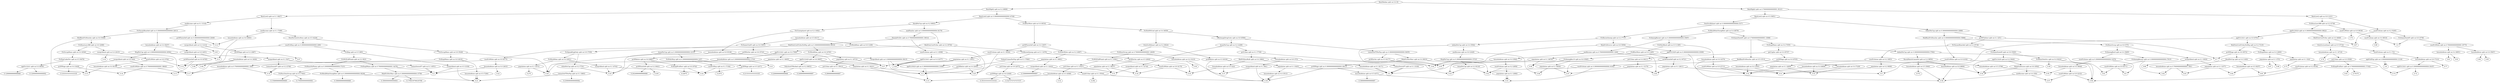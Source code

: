 digraph tree{
"RentMedian split on 0.4 (0)" -> "RentHighQ split on 0.2 (6806)";
"RentMedian split on 0.4 (0)" -> "RentHighQ split on 0.7000000000000001 (8121)";
"RentHighQ split on 0.2 (6806)" -> "RentLowQ split on 0.1 (4827)";
"RentHighQ split on 0.2 (6806)" -> "RentLowQ split on 0.30000000000000004 (4746)";
"RentLowQ split on 0.1 (4827)" -> "medIncome split on 0.1 (3144)";
"RentLowQ split on 0.1 (4827)" -> "medIncome split on 0.1 (7389)";
"medIncome split on 0.1 (3144)" -> "pctWFarmSelf split on 0.30000000000000004 (2649)";
"medIncome split on 0.1 (3144)" -> "PctVacantBoarded split on 0.30000000000000004 (2813)";
"pctWFarmSelf split on 0.30000000000000004 (2649)" -> "0.12";
"pctWFarmSelf split on 0.30000000000000004 (2649)" -> "racepctblack split on 0.2 (1214)";
"racepctblack split on 0.2 (1214)" -> "pctWWage split on 0.2 (2967)";
"racepctblack split on 0.2 (1214)" -> "0.05";
"pctWWage split on 0.2 (2967)" -> "0.07";
"pctWWage split on 0.2 (2967)" -> "householdsize split on 0.4 (3836)";
"householdsize split on 0.4 (3836)" -> "0.08";
"householdsize split on 0.4 (3836)" -> "0.09";
"PctVacantBoarded split on 0.30000000000000004 (2813)" -> "MedRentPctHousInc split on 0.6 (5046)";
"PctVacantBoarded split on 0.30000000000000004 (2813)" -> "householdsize split on 0.4 (9207)";
"MedRentPctHousInc split on 0.6 (5046)" -> "PctHousLess3BR split on 0.6 (2089)";
"MedRentPctHousInc split on 0.6 (5046)" -> "0.15";
"PctHousLess3BR split on 0.6 (2089)" -> "PctOccupManu split on 0.4 (4540)";
"PctHousLess3BR split on 0.6 (2089)" -> "racepctblack split on 0.4 (2015)";
"PctOccupManu split on 0.4 (4540)" -> "racePctWhite split on 0.8 (3792)";
"PctOccupManu split on 0.4 (4540)" -> "PctPopUnderPov split on 0.5 (9476)";
"racePctWhite split on 0.8 (3792)" -> "householdsize split on 0.4 (8150)";
"racePctWhite split on 0.8 (3792)" -> "0.14";
"householdsize split on 0.4 (8150)" -> "0.13";
"householdsize split on 0.4 (8150)" -> "0.15";
"PctPopUnderPov split on 0.5 (9476)" -> "agePct12t21 split on 0.4 (6050)";
"PctPopUnderPov split on 0.5 (9476)" -> "pctWWage split on 0.4 (3429)";
"agePct12t21 split on 0.4 (6050)" -> "0.12000000000000002";
"agePct12t21 split on 0.4 (6050)" -> "0.12666666666666668";
"pctWWage split on 0.4 (3429)" -> "0.10333333333333335";
"pctWWage split on 0.4 (3429)" -> "0.16";
"racepctblack split on 0.4 (2015)" -> "0.18";
"racepctblack split on 0.4 (2015)" -> "0.17";
"householdsize split on 0.4 (9207)" -> "racepctblack split on 0.6 (4451)";
"householdsize split on 0.4 (9207)" -> "HispPerCap split on 0.30000000000000004 (6592)";
"racepctblack split on 0.6 (4451)" -> "pctWFarmSelf split on 0.9 (6785)";
"racepctblack split on 0.6 (4451)" -> "0.11";
"pctWFarmSelf split on 0.9 (6785)" -> "0.13";
"pctWFarmSelf split on 0.9 (6785)" -> "0.14";
"HispPerCap split on 0.30000000000000004 (6592)" -> "racepctblack split on 0.9 (444)";
"HispPerCap split on 0.30000000000000004 (6592)" -> "racepctblack split on 0.1 (547)";
"racepctblack split on 0.9 (444)" -> "racePctWhite split on 0.7000000000000001 (8640)";
"racepctblack split on 0.9 (444)" -> "0.15";
"racePctWhite split on 0.7000000000000001 (8640)" -> "0.16";
"racePctWhite split on 0.7000000000000001 (8640)" -> "0.17";
"racepctblack split on 0.1 (547)" -> "LemasSwornFT split on 0.1 (4551)";
"racepctblack split on 0.1 (547)" -> "LemasSwornFT split on 0.2 (2706)";
"LemasSwornFT split on 0.1 (4551)" -> "0.2";
"LemasSwornFT split on 0.1 (4551)" -> "0.2";
"LemasSwornFT split on 0.2 (2706)" -> "0.19";
"LemasSwornFT split on 0.2 (2706)" -> "0.19";
"medIncome split on 0.1 (7389)" -> "householdsize split on 0.6 (8083)";
"medIncome split on 0.1 (7389)" -> "PersPerOwnOccHous split on 0.5 (4229)";
"householdsize split on 0.6 (8083)" -> "0.11";
"householdsize split on 0.6 (8083)" -> "0.12";
"PersPerOwnOccHous split on 0.5 (4229)" -> "racePctHisp split on 0.30000000000000004 (290)";
"PersPerOwnOccHous split on 0.5 (4229)" -> "PctOccupManu split on 0.8 (5028)";
"racePctHisp split on 0.30000000000000004 (290)" -> "PctIlleg split on 0.5 (985)";
"racePctHisp split on 0.30000000000000004 (290)" -> "0.14";
"PctIlleg split on 0.5 (985)" -> "PctWOFullPlumb split on 0.2 (823)";
"PctIlleg split on 0.5 (985)" -> "racepctblack split on 0.5 (3336)";
"PctWOFullPlumb split on 0.2 (823)" -> "PctEmplManu split on 0.7000000000000001 (4278)";
"PctWOFullPlumb split on 0.2 (823)" -> "PctHousNoPhone split on 0.30000000000000004 (7231)";
"PctEmplManu split on 0.7000000000000001 (4278)" -> "MalePctNevMarr split on 0.30000000000000004 (3756)";
"PctEmplManu split on 0.7000000000000001 (4278)" -> "0.2";
"MalePctNevMarr split on 0.30000000000000004 (3756)" -> "0.19000000000000003";
"MalePctNevMarr split on 0.30000000000000004 (3756)" -> "0.1769230769230769";
"PctHousNoPhone split on 0.30000000000000004 (7231)" -> "PctWorkMomYoungKids split on 0.30000000000000004 (8228)";
"PctHousNoPhone split on 0.30000000000000004 (7231)" -> "PctPersOwnOccup split on 0.5 (7463)";
"PctWorkMomYoungKids split on 0.30000000000000004 (8228)" -> "0.21";
"PctWorkMomYoungKids split on 0.30000000000000004 (8228)" -> "0.18666666666666668";
"PctPersOwnOccup split on 0.5 (7463)" -> "0.15466666666666665";
"PctPersOwnOccup split on 0.5 (7463)" -> "0.17000000000000004";
"racepctblack split on 0.5 (3336)" -> "0.21";
"racepctblack split on 0.5 (3336)" -> "0.2";
"PctOccupManu split on 0.8 (5028)" -> "PctEmplManu split on 0.6 (4019)";
"PctOccupManu split on 0.8 (5028)" -> "0.26";
"PctEmplManu split on 0.6 (4019)" -> "householdsize split on 0.7000000000000001 (383)";
"PctEmplManu split on 0.6 (4019)" -> "householdsize split on 0.5 (7284)";
"householdsize split on 0.7000000000000001 (383)" -> "0.17";
"householdsize split on 0.7000000000000001 (383)" -> "0.19";
"householdsize split on 0.5 (7284)" -> "0.21";
"householdsize split on 0.5 (7284)" -> "0.21";
"RentLowQ split on 0.30000000000000004 (4746)" -> "blackPerCap split on 0.2 (6903)";
"RentLowQ split on 0.30000000000000004 (4746)" -> "PctBSorMore split on 0.4 (6534)";
"blackPerCap split on 0.2 (6903)" -> "PctUnemployed split on 0.2 (1602)";
"blackPerCap split on 0.2 (6903)" -> "medFamInc split on 0.30000000000000004 (6176)";
"PctUnemployed split on 0.2 (1602)" -> "householdsize split on 0.6 (9146)";
"PctUnemployed split on 0.2 (1602)" -> "householdsize split on 0.5 (6317)";
"householdsize split on 0.6 (9146)" -> "racepctblack split on 0.30000000000000004 (9415)";
"householdsize split on 0.6 (9146)" -> "0.25";
"racepctblack split on 0.30000000000000004 (9415)" -> "0.28";
"racepctblack split on 0.30000000000000004 (9415)" -> "0.3";
"householdsize split on 0.5 (6317)" -> "PctSameCity85 split on 0.6 (5851)";
"householdsize split on 0.5 (6317)" -> "PctWorkMom split on 0.6 (1208)";
"PctSameCity85 split on 0.6 (5851)" -> "pctWInvInc split on 0.6 (5743)";
"PctSameCity85 split on 0.6 (5851)" -> "PctSpeakEnglOnly split on 0.9 (7559)";
"pctWInvInc split on 0.6 (5743)" -> "pctWRetire split on 0.6 (6687)";
"pctWInvInc split on 0.6 (5743)" -> "0.27";
"pctWRetire split on 0.6 (6687)" -> "pctWFarmSelf split on 0.2 (9441)";
"pctWRetire split on 0.6 (6687)" -> "PctEmplProfServ split on 0.6 (4702)";
"pctWFarmSelf split on 0.2 (9441)" -> "0.245";
"pctWFarmSelf split on 0.2 (9441)" -> "0.20249999999999999";
"PctEmplProfServ split on 0.6 (4702)" -> "0.22875";
"PctEmplProfServ split on 0.6 (4702)" -> "0.24";
"PctSpeakEnglOnly split on 0.9 (7559)" -> "PctWorkMom split on 0.4 (2931)";
"PctSpeakEnglOnly split on 0.9 (7559)" -> "whitePerCap split on 0.2 (7791)";
"PctWorkMom split on 0.4 (2931)" -> "racepctblack split on 0.1 (4742)";
"PctWorkMom split on 0.4 (2931)" -> "population split on 0.1 (1973)";
"racepctblack split on 0.1 (4742)" -> "0.25";
"racepctblack split on 0.1 (4742)" -> "0.24";
"population split on 0.1 (1973)" -> "0.26";
"population split on 0.1 (1973)" -> "0.275";
"whitePerCap split on 0.2 (7791)" -> "0.25";
"whitePerCap split on 0.2 (7791)" -> "LemasSwFTPerPop split on 0.1 (3893)";
"LemasSwFTPerPop split on 0.1 (3893)" -> "0.23090909090909092";
"LemasSwFTPerPop split on 0.1 (3893)" -> "0.21";
"PctWorkMom split on 0.6 (1208)" -> "AsianPerCap split on 0.30000000000000004 (2103)";
"PctWorkMom split on 0.6 (1208)" -> "0.29";
"AsianPerCap split on 0.30000000000000004 (2103)" -> "PctPolicHisp split on 0.30000000000000004 (167)";
"AsianPerCap split on 0.30000000000000004 (2103)" -> "0.26";
"PctPolicHisp split on 0.30000000000000004 (167)" -> "racePctHisp split on 0.1 (7194)";
"PctPolicHisp split on 0.30000000000000004 (167)" -> "pctWWage split on 0.5 (2471)";
"racePctHisp split on 0.1 (7194)" -> "0.2575";
"racePctHisp split on 0.1 (7194)" -> "0.24";
"pctWWage split on 0.5 (2471)" -> "0.24";
"pctWWage split on 0.5 (2471)" -> "0.21333333333333335";
"medFamInc split on 0.30000000000000004 (6176)" -> "FemalePctDiv split on 0.7000000000000001 (6914)";
"medFamInc split on 0.30000000000000004 (6176)" -> "MedOwnCostPctInc split on 0.2 (8794)";
"FemalePctDiv split on 0.7000000000000001 (6914)" -> "MedOwnCostPctIncNoMtg split on 0.30000000000000004 (6010)";
"FemalePctDiv split on 0.7000000000000001 (6914)" -> "racePctAsian split on 0.1 (4588)";
"MedOwnCostPctIncNoMtg split on 0.30000000000000004 (6010)" -> "racePctWhite split on 0.9 (8175)";
"MedOwnCostPctIncNoMtg split on 0.30000000000000004 (6010)" -> "PctWorkMom split on 0.6 (4783)";
"racePctWhite split on 0.9 (8175)" -> "householdsize split on 0.4 (2633)";
"racePctWhite split on 0.9 (8175)" -> "0.17";
"householdsize split on 0.4 (2633)" -> "0.2";
"householdsize split on 0.4 (2633)" -> "0.22";
"PctWorkMom split on 0.6 (4783)" -> "agePct12t29 split on 0.6 (9097)";
"PctWorkMom split on 0.6 (4783)" -> "population split on 0.1 (8733)";
"agePct12t29 split on 0.6 (9097)" -> "PolicAveOTWorked split on 0.2 (8653)";
"agePct12t29 split on 0.6 (9097)" -> "population split on 0.1 (9221)";
"PolicAveOTWorked split on 0.2 (8653)" -> "0.24999999999999997";
"PolicAveOTWorked split on 0.2 (8653)" -> "0.22666666666666668";
"population split on 0.1 (9221)" -> "0.31";
"population split on 0.1 (9221)" -> "0.29";
"population split on 0.1 (8733)" -> "pctUrban split on 0.1 (5812)";
"population split on 0.1 (8733)" -> "0.27";
"pctUrban split on 0.1 (5812)" -> "0.2866666666666667";
"pctUrban split on 0.1 (5812)" -> "0.3";
"racePctAsian split on 0.1 (4588)" -> "agePct12t21 split on 0.4 (4377)";
"racePctAsian split on 0.1 (4588)" -> "agePct16t24 split on 0.30000000000000004 (1049)";
"agePct12t21 split on 0.4 (4377)" -> "0.27";
"agePct12t21 split on 0.4 (4377)" -> "0.28";
"agePct16t24 split on 0.30000000000000004 (1049)" -> "0.31";
"agePct16t24 split on 0.30000000000000004 (1049)" -> "0.3";
"MedOwnCostPctInc split on 0.2 (8794)" -> "agePct12t21 split on 0.4 (7960)";
"MedOwnCostPctInc split on 0.2 (8794)" -> "PctRecentImmig split on 0.1 (1679)";
"agePct12t21 split on 0.4 (7960)" -> "householdsize split on 0.30000000000000004 (1703)";
"agePct12t21 split on 0.4 (7960)" -> "population split on 0.1 (4945)";
"householdsize split on 0.30000000000000004 (1703)" -> "0.23";
"householdsize split on 0.30000000000000004 (1703)" -> "0.25";
"population split on 0.1 (4945)" -> "0.27";
"population split on 0.1 (4945)" -> "0.26";
"PctRecentImmig split on 0.1 (1679)" -> "ViolentCrimesPerPop split on 0.1 (7064)";
"PctRecentImmig split on 0.1 (1679)" -> "pctWInvInc split on 0.5 (2844)";
"ViolentCrimesPerPop split on 0.1 (7064)" -> "pctUrban split on 0.9 (2073)";
"ViolentCrimesPerPop split on 0.1 (7064)" -> "pctWRetire split on 0.4 (2045)";
"pctUrban split on 0.9 (2073)" -> "pctWWage split on 0.6 (2446)";
"pctUrban split on 0.9 (2073)" -> "numbUrban split on 0.1 (5544)";
"pctWWage split on 0.6 (2446)" -> "0.35333333333333333";
"pctWWage split on 0.6 (2446)" -> "0.3227272727272727";
"numbUrban split on 0.1 (5544)" -> "0.292";
"numbUrban split on 0.1 (5544)" -> "0.38";
"pctWRetire split on 0.4 (2045)" -> "0.3";
"pctWRetire split on 0.4 (2045)" -> "0.29";
"pctWInvInc split on 0.5 (2844)" -> "population split on 0.1 (9037)";
"pctWInvInc split on 0.5 (2844)" -> "0.35";
"population split on 0.1 (9037)" -> "0.34";
"population split on 0.1 (9037)" -> "0.33";
"PctBSorMore split on 0.4 (6534)" -> "PctNotHSGrad split on 0.4 (4939)";
"PctBSorMore split on 0.4 (6534)" -> "pctWFarmSelf split on 0.4 (1607)";
"PctNotHSGrad split on 0.4 (4939)" -> "OwnOccHiQuart split on 0.2 (8024)";
"PctNotHSGrad split on 0.4 (4939)" -> "OfficAssgnDrugUnits split on 0.8 (6590)";
"OwnOccHiQuart split on 0.2 (8024)" -> "PctHousOccup split on 0.7000000000000001 (2629)";
"OwnOccHiQuart split on 0.2 (8024)" -> "pctWRetire split on 0.5 (8104)";
"PctHousOccup split on 0.7000000000000001 (2629)" -> "householdsize split on 0.4 (3210)";
"PctHousOccup split on 0.7000000000000001 (2629)" -> "PctWOFullPlumb split on 0.1 (5581)";
"householdsize split on 0.4 (3210)" -> "0.36";
"householdsize split on 0.4 (3210)" -> "0.38";
"PctWOFullPlumb split on 0.1 (5581)" -> "racePctWhite split on 0.8 (4170)";
"PctWOFullPlumb split on 0.1 (5581)" -> "pctUrban split on 0.1 (4327)";
"racePctWhite split on 0.8 (4170)" -> "0.35";
"racePctWhite split on 0.8 (4170)" -> "0.34";
"pctUrban split on 0.1 (4327)" -> "0.33";
"pctUrban split on 0.1 (4327)" -> "householdsize split on 0.5 (4589)";
"householdsize split on 0.5 (4589)" -> "0.31";
"householdsize split on 0.5 (4589)" -> "0.32";
"pctWRetire split on 0.5 (8104)" -> "0.37";
"pctWRetire split on 0.5 (8104)" -> "population split on 0.1 (1825)";
"population split on 0.1 (1825)" -> "householdsize split on 0.4 (3513)";
"population split on 0.1 (1825)" -> "0.4";
"householdsize split on 0.4 (3513)" -> "0.38";
"householdsize split on 0.4 (3513)" -> "0.38";
"OfficAssgnDrugUnits split on 0.8 (6590)" -> "LemasSwFTPerPop split on 0.30000000000000004 (8455)";
"OfficAssgnDrugUnits split on 0.8 (6590)" -> "AsianPerCap split on 0.2 (2289)";
"LemasSwFTPerPop split on 0.30000000000000004 (8455)" -> "MalePctNevMarr split on 0.4 (9033)";
"LemasSwFTPerPop split on 0.30000000000000004 (8455)" -> "pctWInvInc split on 0.5 (6177)";
"MalePctNevMarr split on 0.4 (9033)" -> "pctWWage split on 0.30000000000000004 (4913)";
"MalePctNevMarr split on 0.4 (9033)" -> "0.42";
"pctWWage split on 0.30000000000000004 (4913)" -> "0.38";
"pctWWage split on 0.30000000000000004 (4913)" -> "householdsize split on 0.5 (4371)";
"householdsize split on 0.5 (4371)" -> "0.41";
"householdsize split on 0.5 (4371)" -> "0.39999999999999997";
"pctWInvInc split on 0.5 (6177)" -> "0.45";
"pctWInvInc split on 0.5 (6177)" -> "0.43";
"AsianPerCap split on 0.2 (2289)" -> "racepctblack split on 0.1 (2730)";
"AsianPerCap split on 0.2 (2289)" -> "pctUrban split on 0.1 (7709)";
"racepctblack split on 0.1 (2730)" -> "0.33";
"racepctblack split on 0.1 (2730)" -> "0.34";
"pctUrban split on 0.1 (7709)" -> "0.45";
"pctUrban split on 0.1 (7709)" -> "MedYrHousBuilt split on 0.4 (3862)";
"MedYrHousBuilt split on 0.4 (3862)" -> "householdsize split on 0.4 (222)";
"MedYrHousBuilt split on 0.4 (3862)" -> "householdsize split on 0.1 (6171)";
"householdsize split on 0.4 (222)" -> "0.37";
"householdsize split on 0.4 (222)" -> "0.35";
"householdsize split on 0.1 (6171)" -> "0.4";
"householdsize split on 0.1 (6171)" -> "0.4";
"pctWFarmSelf split on 0.4 (1607)" -> "PctPolicWhite split on 0.2 (4997)";
"pctWFarmSelf split on 0.4 (1607)" -> "racePctAsian split on 0.1 (8304)";
"PctPolicWhite split on 0.2 (4997)" -> "householdsize split on 0.6 (372)";
"PctPolicWhite split on 0.2 (4997)" -> "population split on 0.1 (6901)";
"householdsize split on 0.6 (372)" -> "0.44";
"householdsize split on 0.6 (372)" -> "racepctblack split on 0.1 (941)";
"racepctblack split on 0.1 (941)" -> "0.38";
"racepctblack split on 0.1 (941)" -> "0.37";
"population split on 0.1 (6901)" -> "0.3";
"population split on 0.1 (6901)" -> "racepctblack split on 0.1 (2422)";
"racepctblack split on 0.1 (2422)" -> "0.33999999999999997";
"racepctblack split on 0.1 (2422)" -> "0.33";
"racePctAsian split on 0.1 (8304)" -> "0.29";
"racePctAsian split on 0.1 (8304)" -> "population split on 0.1 (3451)";
"population split on 0.1 (3451)" -> "0.28";
"population split on 0.1 (3451)" -> "0.28";
"RentHighQ split on 0.7000000000000001 (8121)" -> "RentLowQ split on 0.5 (5851)";
"RentHighQ split on 0.7000000000000001 (8121)" -> "RentLowQ split on 0.8 (1431)";
"RentLowQ split on 0.5 (5851)" -> "OwnOccHiQuart split on 0.30000000000000004 (517)";
"RentLowQ split on 0.5 (5851)" -> "OtherPerCap split on 0.30000000000000004 (2889)";
"OwnOccHiQuart split on 0.30000000000000004 (517)" -> "PctRecentImmig split on 0.2 (7737)";
"OwnOccHiQuart split on 0.30000000000000004 (517)" -> "PctWorkMomYoungKids split on 0.4 (8579)";
"PctRecentImmig split on 0.2 (7737)" -> "indianPerCap split on 0.4 (5592)";
"PctRecentImmig split on 0.2 (7737)" -> "MalePctDivorce split on 0.8 (5956)";
"indianPerCap split on 0.4 (5592)" -> "medIncome split on 0.6 (2449)";
"indianPerCap split on 0.4 (5592)" -> "LemasSwornFT split on 0.1 (3100)";
"medIncome split on 0.6 (2449)" -> "HispPerCap split on 0.30000000000000004 (3723)";
"medIncome split on 0.6 (2449)" -> "0.48";
"HispPerCap split on 0.30000000000000004 (3723)" -> "0.44";
"HispPerCap split on 0.30000000000000004 (3723)" -> "AsianPerCap split on 0.2 (6124)";
"AsianPerCap split on 0.2 (6124)" -> "0.42";
"AsianPerCap split on 0.2 (6124)" -> "0.43";
"LemasSwornFT split on 0.1 (3100)" -> "0.4";
"LemasSwornFT split on 0.1 (3100)" -> "0.4";
"MalePctDivorce split on 0.8 (5956)" -> "agePct12t29 split on 0.30000000000000004 (8380)";
"MalePctDivorce split on 0.8 (5956)" -> "0.43";
"agePct12t29 split on 0.30000000000000004 (8380)" -> "0.52";
"agePct12t29 split on 0.30000000000000004 (8380)" -> "PctImmigRec10 split on 0.6 (5565)";
"PctImmigRec10 split on 0.6 (5565)" -> "population split on 0.1 (6050)";
"PctImmigRec10 split on 0.6 (5565)" -> "0.46";
"population split on 0.1 (6050)" -> "0.48";
"population split on 0.1 (6050)" -> "0.47";
"PctWorkMomYoungKids split on 0.4 (8579)" -> "PctImmigRecent split on 0.30000000000000004 (5097)";
"PctWorkMomYoungKids split on 0.4 (8579)" -> "PctSameState85 split on 0.7000000000000001 (3098)";
"PctImmigRecent split on 0.30000000000000004 (5097)" -> "medIncome split on 0.7000000000000001 (226)";
"PctImmigRecent split on 0.30000000000000004 (5097)" -> "PctPolicBlack split on 0.5 (1385)";
"medIncome split on 0.7000000000000001 (226)" -> "householdsize split on 0.4 (3562)";
"medIncome split on 0.7000000000000001 (226)" -> "0.49";
"householdsize split on 0.4 (3562)" -> "0.44";
"householdsize split on 0.4 (3562)" -> "racePctAsian split on 0.2 (2856)";
"racePctAsian split on 0.2 (2856)" -> "population split on 0.1 (2984)";
"racePctAsian split on 0.2 (2856)" -> "0.42";
"population split on 0.1 (2984)" -> "0.41";
"population split on 0.1 (2984)" -> "0.41";
"PctPolicBlack split on 0.5 (1385)" -> "PctBSorMore split on 0.4 (1485)";
"PctPolicBlack split on 0.5 (1385)" -> "householdsize split on 0.4 (2274)";
"PctBSorMore split on 0.4 (1485)" -> "pctWFarmSelf split on 0.2 (6721)";
"PctBSorMore split on 0.4 (1485)" -> "population split on 0.1 (6076)";
"pctWFarmSelf split on 0.2 (6721)" -> "population split on 0.1 (2611)";
"pctWFarmSelf split on 0.2 (6721)" -> "0.47";
"population split on 0.1 (2611)" -> "0.49";
"population split on 0.1 (2611)" -> "0.5";
"population split on 0.1 (6076)" -> "0.45";
"population split on 0.1 (6076)" -> "0.46";
"householdsize split on 0.4 (2274)" -> "racePctWhite split on 0.9 (2713)";
"householdsize split on 0.4 (2274)" -> "0.56";
"racePctWhite split on 0.9 (2713)" -> "0.51";
"racePctWhite split on 0.9 (2713)" -> "0.52";
"PctSameState85 split on 0.7000000000000001 (3098)" -> "MedRentPctHousInc split on 0.5 (1513)";
"PctSameState85 split on 0.7000000000000001 (3098)" -> "PctEmplManu split on 0.4 (7055)";
"MedRentPctHousInc split on 0.5 (1513)" -> "racePctAsian split on 0.30000000000000004 (4182)";
"MedRentPctHousInc split on 0.5 (1513)" -> "householdsize split on 0.4 (7229)";
"racePctAsian split on 0.30000000000000004 (4182)" -> "0.41";
"racePctAsian split on 0.30000000000000004 (4182)" -> "0.42";
"householdsize split on 0.4 (7229)" -> "0.51";
"householdsize split on 0.4 (7229)" -> "0.53";
"PctEmplManu split on 0.4 (7055)" -> "indianPerCap split on 0.30000000000000004 (7592)";
"PctEmplManu split on 0.4 (7055)" -> "perCapInc split on 0.4 (6747)";
"indianPerCap split on 0.30000000000000004 (7592)" -> "RacialMatchCommPol split on 0.4 (9854)";
"indianPerCap split on 0.30000000000000004 (7592)" -> "0.61";
"RacialMatchCommPol split on 0.4 (9854)" -> "householdsize split on 0.8 (8806)";
"RacialMatchCommPol split on 0.4 (9854)" -> "householdsize split on 0.5 (3940)";
"householdsize split on 0.8 (8806)" -> "0.54";
"householdsize split on 0.8 (8806)" -> "0.56";
"householdsize split on 0.5 (3940)" -> "0.572";
"householdsize split on 0.5 (3940)" -> "0.56";
"perCapInc split on 0.4 (6747)" -> "pctUrban split on 0.4 (6411)";
"perCapInc split on 0.4 (6747)" -> "pctWWage split on 0.6 (9705)";
"pctUrban split on 0.4 (6411)" -> "0.4";
"pctUrban split on 0.4 (6411)" -> "population split on 0.1 (3170)";
"population split on 0.1 (3170)" -> "0.49";
"population split on 0.1 (3170)" -> "0.47";
"pctWWage split on 0.6 (9705)" -> "householdsize split on 0.4 (1643)";
"pctWWage split on 0.6 (9705)" -> "householdsize split on 0.5 (3796)";
"householdsize split on 0.4 (1643)" -> "0.52";
"householdsize split on 0.4 (1643)" -> "0.51";
"householdsize split on 0.5 (3796)" -> "0.54";
"householdsize split on 0.5 (3796)" -> "0.55";
"OtherPerCap split on 0.30000000000000004 (2889)" -> "pctWPubAsst split on 0.1 (251)";
"OtherPerCap split on 0.30000000000000004 (2889)" -> "MedRentPctHousInc split on 0.30000000000000004 (5889)";
"pctWPubAsst split on 0.1 (251)" -> "0.7";
"pctWPubAsst split on 0.1 (251)" -> "PctVacantBoarded split on 0.2 (9736)";
"PctVacantBoarded split on 0.2 (9736)" -> "PctSameState85 split on 0.6 (5565)";
"PctVacantBoarded split on 0.2 (9736)" -> "racePctAsian split on 0.2 (3853)";
"PctSameState85 split on 0.6 (5565)" -> "PctHousOwnOcc split on 0.4 (9222)";
"PctSameState85 split on 0.6 (5565)" -> "agePct12t29 split on 0.4 (5640)";
"PctHousOwnOcc split on 0.4 (9222)" -> "0.59";
"PctHousOwnOcc split on 0.4 (9222)" -> "0.58";
"agePct12t29 split on 0.4 (5640)" -> "0.54";
"agePct12t29 split on 0.4 (5640)" -> "MalePctDivorce split on 0.6 (4562)";
"MalePctDivorce split on 0.6 (4562)" -> "medIncome split on 0.4 (350)";
"MalePctDivorce split on 0.6 (4562)" -> "0.54";
"medIncome split on 0.4 (350)" -> "0.56";
"medIncome split on 0.4 (350)" -> "0.57";
"racePctAsian split on 0.2 (3853)" -> "population split on 0.1 (2609)";
"racePctAsian split on 0.2 (3853)" -> "population split on 0.2 (9090)";
"population split on 0.1 (2609)" -> "0.52";
"population split on 0.1 (2609)" -> "0.53";
"population split on 0.2 (9090)" -> "0.5";
"population split on 0.2 (9090)" -> "0.51";
"MedRentPctHousInc split on 0.30000000000000004 (5889)" -> "racePctWhite split on 0.9 (4192)";
"MedRentPctHousInc split on 0.30000000000000004 (5889)" -> "PctHousOccup split on 0.6 (575)";
"racePctWhite split on 0.9 (4192)" -> "0.58";
"racePctWhite split on 0.9 (4192)" -> "householdsize split on 0.4 (6609)";
"householdsize split on 0.4 (6609)" -> "0.53";
"householdsize split on 0.4 (6609)" -> "0.52";
"PctHousOccup split on 0.6 (575)" -> "racepctblack split on 0.1 (3930)";
"PctHousOccup split on 0.6 (575)" -> "PctImmigRec8 split on 0.4 (5685)";
"racepctblack split on 0.1 (3930)" -> "population split on 0.1 (1077)";
"racepctblack split on 0.1 (3930)" -> "0.66";
"population split on 0.1 (1077)" -> "0.64";
"population split on 0.1 (1077)" -> "0.63";
"PctImmigRec8 split on 0.4 (5685)" -> "racePctAsian split on 0.30000000000000004 (1670)";
"PctImmigRec8 split on 0.4 (5685)" -> "PctImmigRecent split on 0.30000000000000004 (7915)";
"racePctAsian split on 0.30000000000000004 (1670)" -> "householdsize split on 0.4 (9648)";
"racePctAsian split on 0.30000000000000004 (1670)" -> "0.6";
"householdsize split on 0.4 (9648)" -> "racePctWhite split on 0.9 (2232)";
"householdsize split on 0.4 (9648)" -> "0.55";
"racePctWhite split on 0.9 (2232)" -> "0.57";
"racePctWhite split on 0.9 (2232)" -> "0.58";
"PctImmigRecent split on 0.30000000000000004 (7915)" -> "0.62";
"PctImmigRecent split on 0.30000000000000004 (7915)" -> "racePctWhite split on 0.9 (6171)";
"racePctWhite split on 0.9 (6171)" -> "0.6";
"racePctWhite split on 0.9 (6171)" -> "0.61";
"RentLowQ split on 0.8 (1431)" -> "PctHousLess3BR split on 0.2 (2738)";
"RentLowQ split on 0.8 (1431)" -> "racePctAsian split on 0.2 (5265)";
"PctHousLess3BR split on 0.2 (2738)" -> "racePctWhite split on 0.9 (9036)";
"PctHousLess3BR split on 0.2 (2738)" -> "agePct16t24 split on 0.30000000000000004 (9622)";
"racePctWhite split on 0.9 (9036)" -> "racePctAsian split on 0.4 (8016)";
"racePctWhite split on 0.9 (9036)" -> "0.76";
"racePctAsian split on 0.4 (8016)" -> "0.89";
"racePctAsian split on 0.4 (8016)" -> "1.0";
"agePct16t24 split on 0.30000000000000004 (9622)" -> "MedOwnCostPctInc split on 0.4 (4849)";
"agePct16t24 split on 0.30000000000000004 (9622)" -> "agePct12t21 split on 0.8 (9781)";
"MedOwnCostPctInc split on 0.4 (4849)" -> "0.87";
"MedOwnCostPctInc split on 0.4 (4849)" -> "OwnOccLowQuart split on 0.5 (5734)";
"OwnOccLowQuart split on 0.5 (5734)" -> "racePctAsian split on 0.1 (72)";
"OwnOccLowQuart split on 0.5 (5734)" -> "householdsize split on 0.1 (4716)";
"racePctAsian split on 0.1 (72)" -> "householdsize split on 0.6 (7314)";
"racePctAsian split on 0.1 (72)" -> "agePct65up split on 0.30000000000000004 (1318)";
"householdsize split on 0.6 (7314)" -> "agePct12t21 split on 0.30000000000000004 (9167)";
"householdsize split on 0.6 (7314)" -> "0.77";
"agePct12t21 split on 0.30000000000000004 (9167)" -> "0.74";
"agePct12t21 split on 0.30000000000000004 (9167)" -> "0.72";
"agePct65up split on 0.30000000000000004 (1318)" -> "0.8";
"agePct65up split on 0.30000000000000004 (1318)" -> "0.8";
"householdsize split on 0.1 (4716)" -> "0.78";
"householdsize split on 0.1 (4716)" -> "pctUrban split on 0.9 (5508)";
"pctUrban split on 0.9 (5508)" -> "racePctAsian split on 0.2 (8194)";
"pctUrban split on 0.9 (5508)" -> "PctEmplProfServ split on 0.7000000000000001 (7192)";
"racePctAsian split on 0.2 (8194)" -> "0.65";
"racePctAsian split on 0.2 (8194)" -> "0.58";
"PctEmplProfServ split on 0.7000000000000001 (7192)" -> "0.70375";
"PctEmplProfServ split on 0.7000000000000001 (7192)" -> "0.83";
"agePct12t21 split on 0.8 (9781)" -> "MedOwnCostPctIncNoMtg split on 0.2 (7219)";
"agePct12t21 split on 0.8 (9781)" -> "0.5";
"MedOwnCostPctIncNoMtg split on 0.2 (7219)" -> "PctEmplManu split on 0.4 (2800)";
"MedOwnCostPctIncNoMtg split on 0.2 (7219)" -> "pctWWage split on 0.8 (9572)";
"PctEmplManu split on 0.4 (2800)" -> "population split on 0.1 (374)";
"PctEmplManu split on 0.4 (2800)" -> "population split on 0.1 (324)";
"population split on 0.1 (374)" -> "0.68";
"population split on 0.1 (374)" -> "0.67";
"population split on 0.1 (324)" -> "0.74";
"population split on 0.1 (324)" -> "0.73";
"pctWWage split on 0.8 (9572)" -> "blackPerCap split on 0.4 (1404)";
"pctWWage split on 0.8 (9572)" -> "0.7";
"blackPerCap split on 0.4 (1404)" -> "householdsize split on 0.7000000000000001 (561)";
"blackPerCap split on 0.4 (1404)" -> "householdsize split on 0.5 (9257)";
"householdsize split on 0.7000000000000001 (561)" -> "0.62";
"householdsize split on 0.7000000000000001 (561)" -> "0.63";
"householdsize split on 0.5 (9257)" -> "0.64";
"householdsize split on 0.5 (9257)" -> "0.65";
"racePctAsian split on 0.2 (5265)" -> "0.87";
"racePctAsian split on 0.2 (5265)" -> "PctSameState85 split on 0.6 (4758)";
"PctSameState85 split on 0.6 (4758)" -> "racePctWhite split on 0.7000000000000001 (6775)";
"PctSameState85 split on 0.6 (4758)" -> "1.0";
"racePctWhite split on 0.7000000000000001 (6775)" -> "householdsize split on 0.4 (5947)";
"racePctWhite split on 0.7000000000000001 (6775)" -> "householdsize split on 0.2 (8951)";
"householdsize split on 0.4 (5947)" -> "0.96";
"householdsize split on 0.4 (5947)" -> "0.95";
"householdsize split on 0.2 (8951)" -> "0.91";
"householdsize split on 0.2 (8951)" -> "0.93";
}
